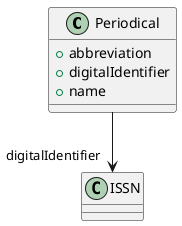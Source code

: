 @startuml
class Periodical {
+abbreviation
+digitalIdentifier
+name

}
Periodical -d-> "digitalIdentifier" ISSN

@enduml